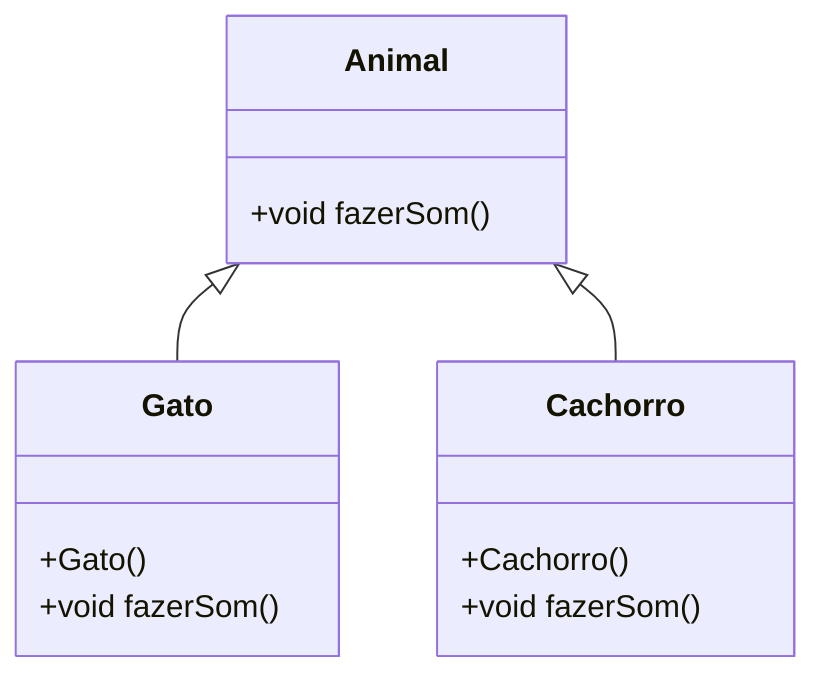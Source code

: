 classDiagram
    class Animal {
        +void fazerSom()
    }

    class Gato {
        +Gato()
        +void fazerSom()
    }

    class Cachorro {
        +Cachorro()
        +void fazerSom()
    }

    Animal <|-- Gato
    Animal <|-- Cachorro